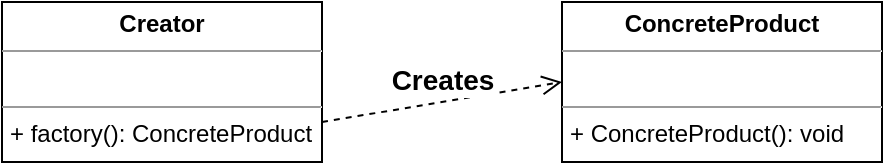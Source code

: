 <mxfile version="14.5.1" type="device"><diagram id="7ckHHn8vmjW4lpK8VGVT" name="第 1 页"><mxGraphModel dx="1186" dy="697" grid="1" gridSize="10" guides="1" tooltips="1" connect="1" arrows="1" fold="1" page="1" pageScale="1" pageWidth="827" pageHeight="1169" math="0" shadow="0"><root><mxCell id="0"/><mxCell id="1" parent="0"/><mxCell id="9W-AJ7IFPbmvKbCniSKI-1" value="&lt;p style=&quot;margin: 0px ; margin-top: 4px ; text-align: center&quot;&gt;&lt;b&gt;Creator&lt;/b&gt;&lt;/p&gt;&lt;hr size=&quot;1&quot;&gt;&lt;p style=&quot;margin: 0px ; margin-left: 4px&quot;&gt;&lt;br&gt;&lt;/p&gt;&lt;hr size=&quot;1&quot;&gt;&lt;p style=&quot;margin: 0px ; margin-left: 4px&quot;&gt;+ factory(): ConcreteProduct&lt;/p&gt;" style="verticalAlign=top;align=left;overflow=fill;fontSize=12;fontFamily=Helvetica;html=1;" vertex="1" parent="1"><mxGeometry x="80" y="40" width="160" height="80" as="geometry"/></mxCell><mxCell id="9W-AJ7IFPbmvKbCniSKI-2" value="&lt;p style=&quot;margin: 0px ; margin-top: 4px ; text-align: center&quot;&gt;&lt;b&gt;ConcreteProduct&lt;/b&gt;&lt;/p&gt;&lt;hr size=&quot;1&quot;&gt;&lt;p style=&quot;margin: 0px ; margin-left: 4px&quot;&gt;&lt;br&gt;&lt;/p&gt;&lt;hr size=&quot;1&quot;&gt;&lt;p style=&quot;margin: 0px ; margin-left: 4px&quot;&gt;+ ConcreteProduct(): void&lt;/p&gt;" style="verticalAlign=top;align=left;overflow=fill;fontSize=12;fontFamily=Helvetica;html=1;" vertex="1" parent="1"><mxGeometry x="360" y="40" width="160" height="80" as="geometry"/></mxCell><mxCell id="9W-AJ7IFPbmvKbCniSKI-3" value="&lt;font style=&quot;font-size: 14px&quot;&gt;&lt;b&gt;Creates&lt;/b&gt;&lt;/font&gt;" style="html=1;verticalAlign=bottom;endArrow=open;dashed=1;endSize=8;entryX=0;entryY=0.5;entryDx=0;entryDy=0;exitX=1;exitY=0.75;exitDx=0;exitDy=0;" edge="1" parent="1" source="9W-AJ7IFPbmvKbCniSKI-1" target="9W-AJ7IFPbmvKbCniSKI-2"><mxGeometry relative="1" as="geometry"><mxPoint x="370" y="140" as="sourcePoint"/><mxPoint x="290" y="140" as="targetPoint"/></mxGeometry></mxCell></root></mxGraphModel></diagram></mxfile>